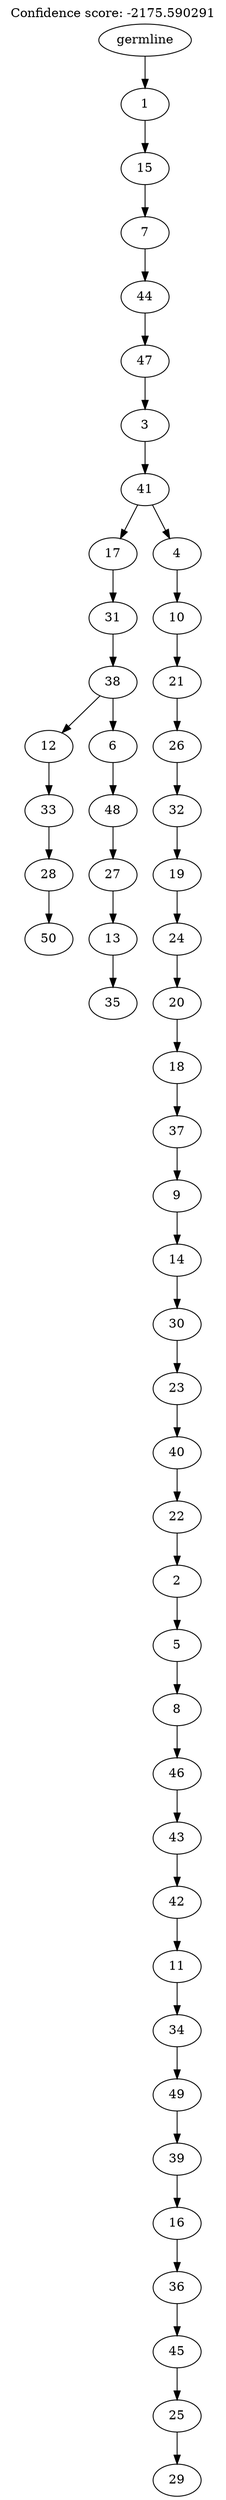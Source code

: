 digraph g {
	"49" -> "50";
	"50" [label="50"];
	"48" -> "49";
	"49" [label="28"];
	"47" -> "48";
	"48" [label="33"];
	"45" -> "46";
	"46" [label="35"];
	"44" -> "45";
	"45" [label="13"];
	"43" -> "44";
	"44" [label="27"];
	"42" -> "43";
	"43" [label="48"];
	"41" -> "42";
	"42" [label="6"];
	"41" -> "47";
	"47" [label="12"];
	"40" -> "41";
	"41" [label="38"];
	"39" -> "40";
	"40" [label="31"];
	"37" -> "38";
	"38" [label="29"];
	"36" -> "37";
	"37" [label="25"];
	"35" -> "36";
	"36" [label="45"];
	"34" -> "35";
	"35" [label="36"];
	"33" -> "34";
	"34" [label="16"];
	"32" -> "33";
	"33" [label="39"];
	"31" -> "32";
	"32" [label="49"];
	"30" -> "31";
	"31" [label="34"];
	"29" -> "30";
	"30" [label="11"];
	"28" -> "29";
	"29" [label="42"];
	"27" -> "28";
	"28" [label="43"];
	"26" -> "27";
	"27" [label="46"];
	"25" -> "26";
	"26" [label="8"];
	"24" -> "25";
	"25" [label="5"];
	"23" -> "24";
	"24" [label="2"];
	"22" -> "23";
	"23" [label="22"];
	"21" -> "22";
	"22" [label="40"];
	"20" -> "21";
	"21" [label="23"];
	"19" -> "20";
	"20" [label="30"];
	"18" -> "19";
	"19" [label="14"];
	"17" -> "18";
	"18" [label="9"];
	"16" -> "17";
	"17" [label="37"];
	"15" -> "16";
	"16" [label="18"];
	"14" -> "15";
	"15" [label="20"];
	"13" -> "14";
	"14" [label="24"];
	"12" -> "13";
	"13" [label="19"];
	"11" -> "12";
	"12" [label="32"];
	"10" -> "11";
	"11" [label="26"];
	"9" -> "10";
	"10" [label="21"];
	"8" -> "9";
	"9" [label="10"];
	"7" -> "8";
	"8" [label="4"];
	"7" -> "39";
	"39" [label="17"];
	"6" -> "7";
	"7" [label="41"];
	"5" -> "6";
	"6" [label="3"];
	"4" -> "5";
	"5" [label="47"];
	"3" -> "4";
	"4" [label="44"];
	"2" -> "3";
	"3" [label="7"];
	"1" -> "2";
	"2" [label="15"];
	"0" -> "1";
	"1" [label="1"];
	"0" [label="germline"];
	labelloc="t";
	label="Confidence score: -2175.590291";
}
